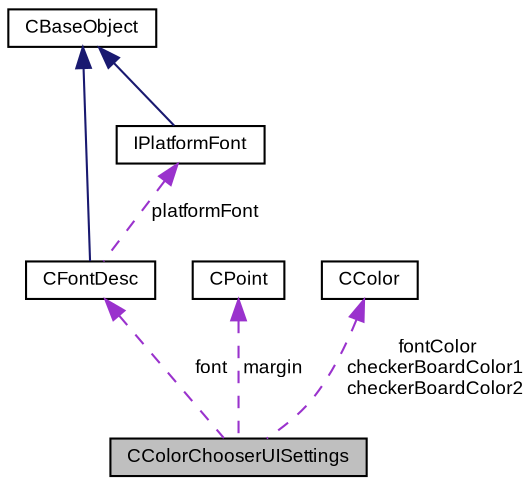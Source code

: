 digraph "CColorChooserUISettings"
{
  bgcolor="transparent";
  edge [fontname="Arial",fontsize="9",labelfontname="Arial",labelfontsize="9"];
  node [fontname="Arial",fontsize="9",shape=record];
  Node1 [label="CColorChooserUISettings",height=0.2,width=0.4,color="black", fillcolor="grey75", style="filled" fontcolor="black"];
  Node2 -> Node1 [dir="back",color="darkorchid3",fontsize="9",style="dashed",label=" font" ,fontname="Arial"];
  Node2 [label="CFontDesc",height=0.2,width=0.4,color="black",URL="$class_v_s_t_g_u_i_1_1_c_font_desc.html",tooltip="font class "];
  Node3 -> Node2 [dir="back",color="midnightblue",fontsize="9",style="solid",fontname="Arial"];
  Node3 [label="CBaseObject",height=0.2,width=0.4,color="black",URL="$class_v_s_t_g_u_i_1_1_c_base_object.html",tooltip="Base Object with reference counter. "];
  Node4 -> Node2 [dir="back",color="darkorchid3",fontsize="9",style="dashed",label=" platformFont" ,fontname="Arial"];
  Node4 [label="IPlatformFont",height=0.2,width=0.4,color="black",URL="$class_v_s_t_g_u_i_1_1_i_platform_font.html",tooltip="platform font class "];
  Node3 -> Node4 [dir="back",color="midnightblue",fontsize="9",style="solid",fontname="Arial"];
  Node5 -> Node1 [dir="back",color="darkorchid3",fontsize="9",style="dashed",label=" margin" ,fontname="Arial"];
  Node5 [label="CPoint",height=0.2,width=0.4,color="black",URL="$struct_v_s_t_g_u_i_1_1_c_point.html",tooltip="Point structure. "];
  Node6 -> Node1 [dir="back",color="darkorchid3",fontsize="9",style="dashed",label=" fontColor\ncheckerBoardColor1\ncheckerBoardColor2" ,fontname="Arial"];
  Node6 [label="CColor",height=0.2,width=0.4,color="black",URL="$struct_v_s_t_g_u_i_1_1_c_color.html",tooltip="RGBA Color structure. "];
}
